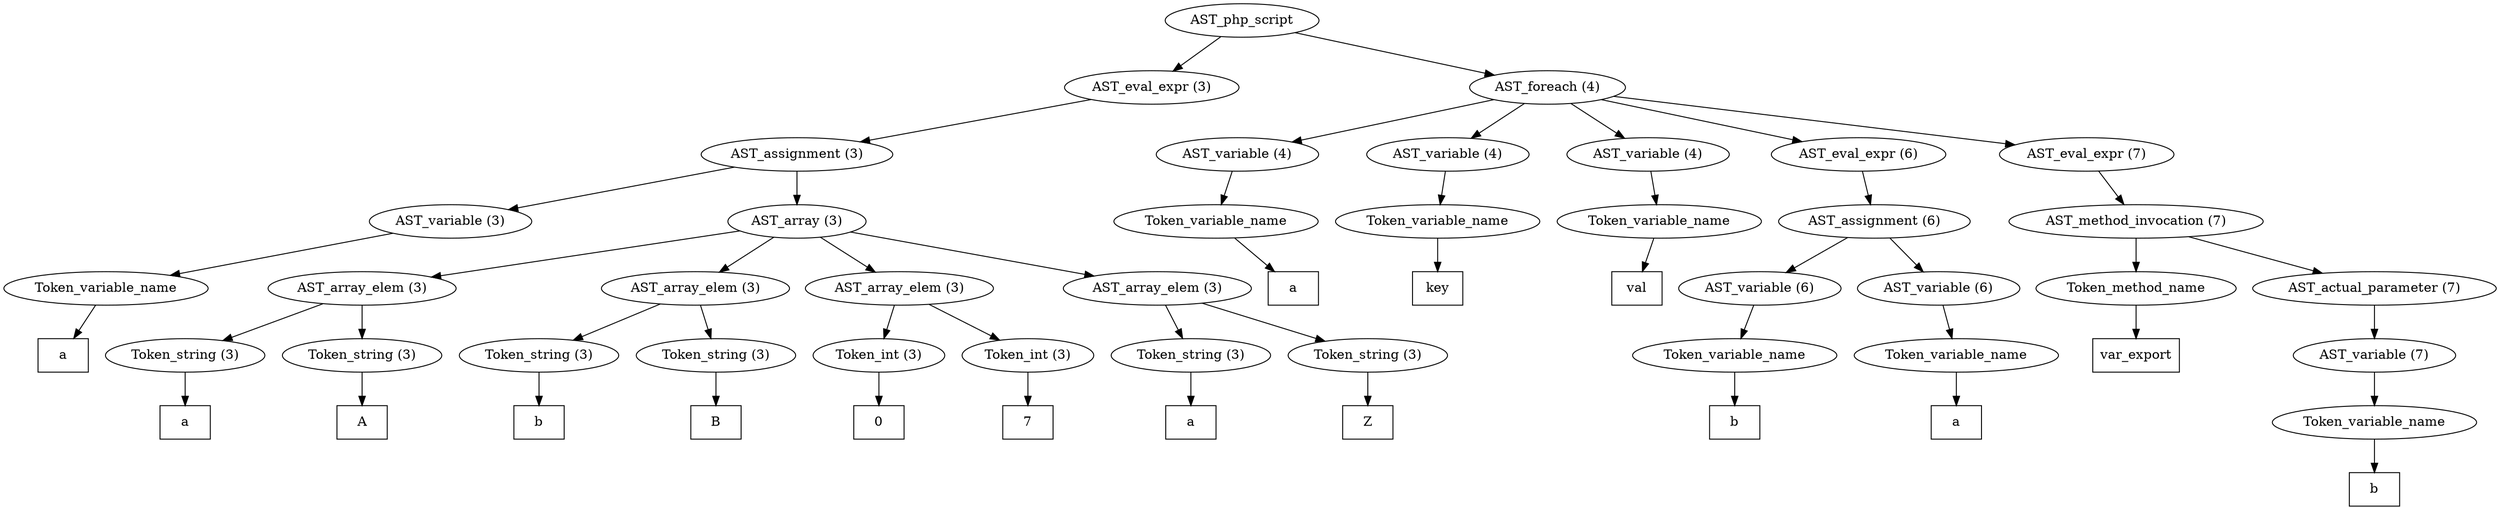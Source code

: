 /*
 * AST in dot format generated by phc -- the PHP compiler
 */

digraph AST {
node_0 [label="AST_php_script"];
node_1 [label="AST_eval_expr (3)"];
node_2 [label="AST_assignment (3)"];
node_3 [label="AST_variable (3)"];
node_4 [label="Token_variable_name"];
node_5 [label="a", shape=box]
node_4 -> node_5;
node_3 -> node_4;
node_6 [label="AST_array (3)"];
node_7 [label="AST_array_elem (3)"];
node_8 [label="Token_string (3)"];
node_9 [label="a", shape=box]
node_8 -> node_9;
node_10 [label="Token_string (3)"];
node_11 [label="A", shape=box]
node_10 -> node_11;
node_7 -> node_10;
node_7 -> node_8;
node_12 [label="AST_array_elem (3)"];
node_13 [label="Token_string (3)"];
node_14 [label="b", shape=box]
node_13 -> node_14;
node_15 [label="Token_string (3)"];
node_16 [label="B", shape=box]
node_15 -> node_16;
node_12 -> node_15;
node_12 -> node_13;
node_17 [label="AST_array_elem (3)"];
node_18 [label="Token_int (3)"];
node_19 [label="0", shape=box]
node_18 -> node_19;
node_20 [label="Token_int (3)"];
node_21 [label="7", shape=box]
node_20 -> node_21;
node_17 -> node_20;
node_17 -> node_18;
node_22 [label="AST_array_elem (3)"];
node_23 [label="Token_string (3)"];
node_24 [label="a", shape=box]
node_23 -> node_24;
node_25 [label="Token_string (3)"];
node_26 [label="Z", shape=box]
node_25 -> node_26;
node_22 -> node_25;
node_22 -> node_23;
node_6 -> node_22;
node_6 -> node_17;
node_6 -> node_12;
node_6 -> node_7;
node_2 -> node_6;
node_2 -> node_3;
node_1 -> node_2;
node_27 [label="AST_foreach (4)"];
node_28 [label="AST_variable (4)"];
node_29 [label="Token_variable_name"];
node_30 [label="a", shape=box]
node_29 -> node_30;
node_28 -> node_29;
node_31 [label="AST_variable (4)"];
node_32 [label="Token_variable_name"];
node_33 [label="key", shape=box]
node_32 -> node_33;
node_31 -> node_32;
node_34 [label="AST_variable (4)"];
node_35 [label="Token_variable_name"];
node_36 [label="val", shape=box]
node_35 -> node_36;
node_34 -> node_35;
node_37 [label="AST_eval_expr (6)"];
node_38 [label="AST_assignment (6)"];
node_39 [label="AST_variable (6)"];
node_40 [label="Token_variable_name"];
node_41 [label="b", shape=box]
node_40 -> node_41;
node_39 -> node_40;
node_42 [label="AST_variable (6)"];
node_43 [label="Token_variable_name"];
node_44 [label="a", shape=box]
node_43 -> node_44;
node_42 -> node_43;
node_38 -> node_42;
node_38 -> node_39;
node_37 -> node_38;
node_45 [label="AST_eval_expr (7)"];
node_46 [label="AST_method_invocation (7)"];
node_47 [label="Token_method_name"];
node_48 [label="var_export", shape=box]
node_47 -> node_48;
node_49 [label="AST_actual_parameter (7)"];
node_50 [label="AST_variable (7)"];
node_51 [label="Token_variable_name"];
node_52 [label="b", shape=box]
node_51 -> node_52;
node_50 -> node_51;
node_49 -> node_50;
node_46 -> node_49;
node_46 -> node_47;
node_45 -> node_46;
node_27 -> node_45;
node_27 -> node_37;
node_27 -> node_34;
node_27 -> node_31;
node_27 -> node_28;
node_0 -> node_27;
node_0 -> node_1;
}
